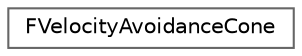 digraph "Graphical Class Hierarchy"
{
 // INTERACTIVE_SVG=YES
 // LATEX_PDF_SIZE
  bgcolor="transparent";
  edge [fontname=Helvetica,fontsize=10,labelfontname=Helvetica,labelfontsize=10];
  node [fontname=Helvetica,fontsize=10,shape=box,height=0.2,width=0.4];
  rankdir="LR";
  Node0 [id="Node000000",label="FVelocityAvoidanceCone",height=0.2,width=0.4,color="grey40", fillcolor="white", style="filled",URL="$dd/dc6/structFVelocityAvoidanceCone.html",tooltip=" "];
}
